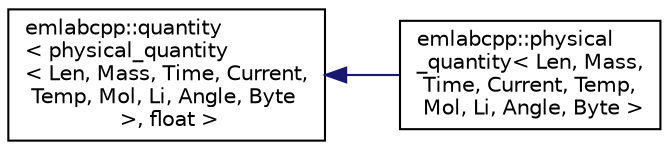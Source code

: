 digraph "Graphical Class Hierarchy"
{
 // LATEX_PDF_SIZE
  edge [fontname="Helvetica",fontsize="10",labelfontname="Helvetica",labelfontsize="10"];
  node [fontname="Helvetica",fontsize="10",shape=record];
  rankdir="LR";
  Node0 [label="emlabcpp::quantity\l\< physical_quantity\l\< Len, Mass, Time, Current,\l Temp, Mol, Li, Angle, Byte\l \>, float \>",height=0.2,width=0.4,color="black", fillcolor="white", style="filled",URL="$classemlabcpp_1_1quantity.html",tooltip=" "];
  Node0 -> Node1 [dir="back",color="midnightblue",fontsize="10",style="solid",fontname="Helvetica"];
  Node1 [label="emlabcpp::physical\l_quantity\< Len, Mass,\l Time, Current, Temp,\l Mol, Li, Angle, Byte \>",height=0.2,width=0.4,color="black", fillcolor="white", style="filled",URL="$structemlabcpp_1_1physical__quantity.html",tooltip="physical_quantity represents all physical units defined using the International System of Units and m..."];
}
